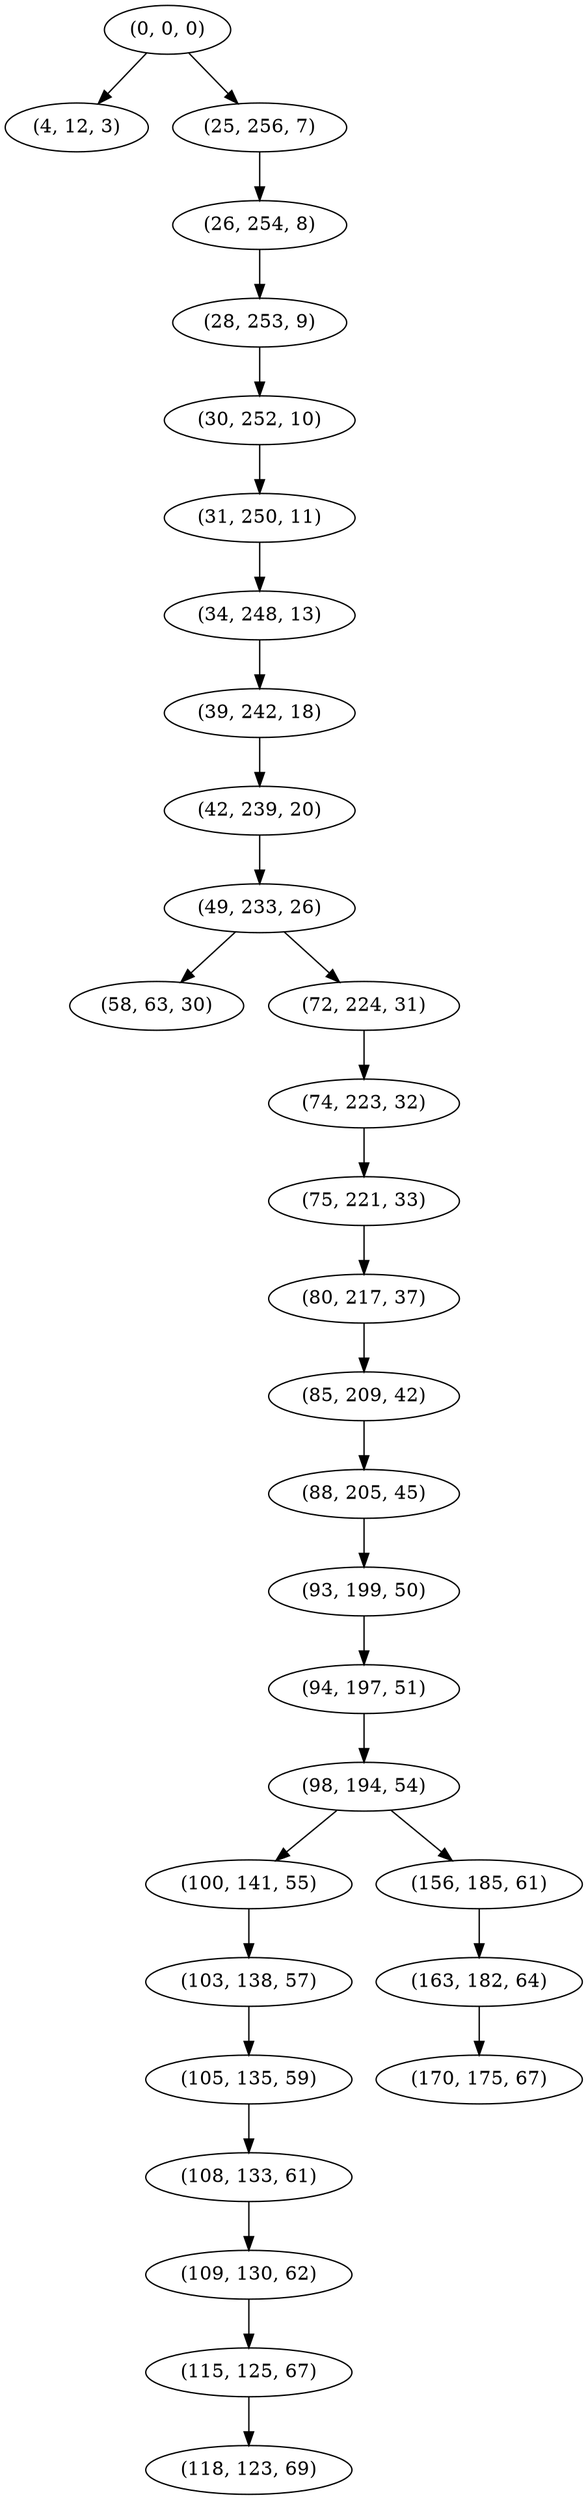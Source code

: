 digraph tree {
    "(0, 0, 0)";
    "(4, 12, 3)";
    "(25, 256, 7)";
    "(26, 254, 8)";
    "(28, 253, 9)";
    "(30, 252, 10)";
    "(31, 250, 11)";
    "(34, 248, 13)";
    "(39, 242, 18)";
    "(42, 239, 20)";
    "(49, 233, 26)";
    "(58, 63, 30)";
    "(72, 224, 31)";
    "(74, 223, 32)";
    "(75, 221, 33)";
    "(80, 217, 37)";
    "(85, 209, 42)";
    "(88, 205, 45)";
    "(93, 199, 50)";
    "(94, 197, 51)";
    "(98, 194, 54)";
    "(100, 141, 55)";
    "(103, 138, 57)";
    "(105, 135, 59)";
    "(108, 133, 61)";
    "(109, 130, 62)";
    "(115, 125, 67)";
    "(118, 123, 69)";
    "(156, 185, 61)";
    "(163, 182, 64)";
    "(170, 175, 67)";
    "(0, 0, 0)" -> "(4, 12, 3)";
    "(0, 0, 0)" -> "(25, 256, 7)";
    "(25, 256, 7)" -> "(26, 254, 8)";
    "(26, 254, 8)" -> "(28, 253, 9)";
    "(28, 253, 9)" -> "(30, 252, 10)";
    "(30, 252, 10)" -> "(31, 250, 11)";
    "(31, 250, 11)" -> "(34, 248, 13)";
    "(34, 248, 13)" -> "(39, 242, 18)";
    "(39, 242, 18)" -> "(42, 239, 20)";
    "(42, 239, 20)" -> "(49, 233, 26)";
    "(49, 233, 26)" -> "(58, 63, 30)";
    "(49, 233, 26)" -> "(72, 224, 31)";
    "(72, 224, 31)" -> "(74, 223, 32)";
    "(74, 223, 32)" -> "(75, 221, 33)";
    "(75, 221, 33)" -> "(80, 217, 37)";
    "(80, 217, 37)" -> "(85, 209, 42)";
    "(85, 209, 42)" -> "(88, 205, 45)";
    "(88, 205, 45)" -> "(93, 199, 50)";
    "(93, 199, 50)" -> "(94, 197, 51)";
    "(94, 197, 51)" -> "(98, 194, 54)";
    "(98, 194, 54)" -> "(100, 141, 55)";
    "(98, 194, 54)" -> "(156, 185, 61)";
    "(100, 141, 55)" -> "(103, 138, 57)";
    "(103, 138, 57)" -> "(105, 135, 59)";
    "(105, 135, 59)" -> "(108, 133, 61)";
    "(108, 133, 61)" -> "(109, 130, 62)";
    "(109, 130, 62)" -> "(115, 125, 67)";
    "(115, 125, 67)" -> "(118, 123, 69)";
    "(156, 185, 61)" -> "(163, 182, 64)";
    "(163, 182, 64)" -> "(170, 175, 67)";
}
